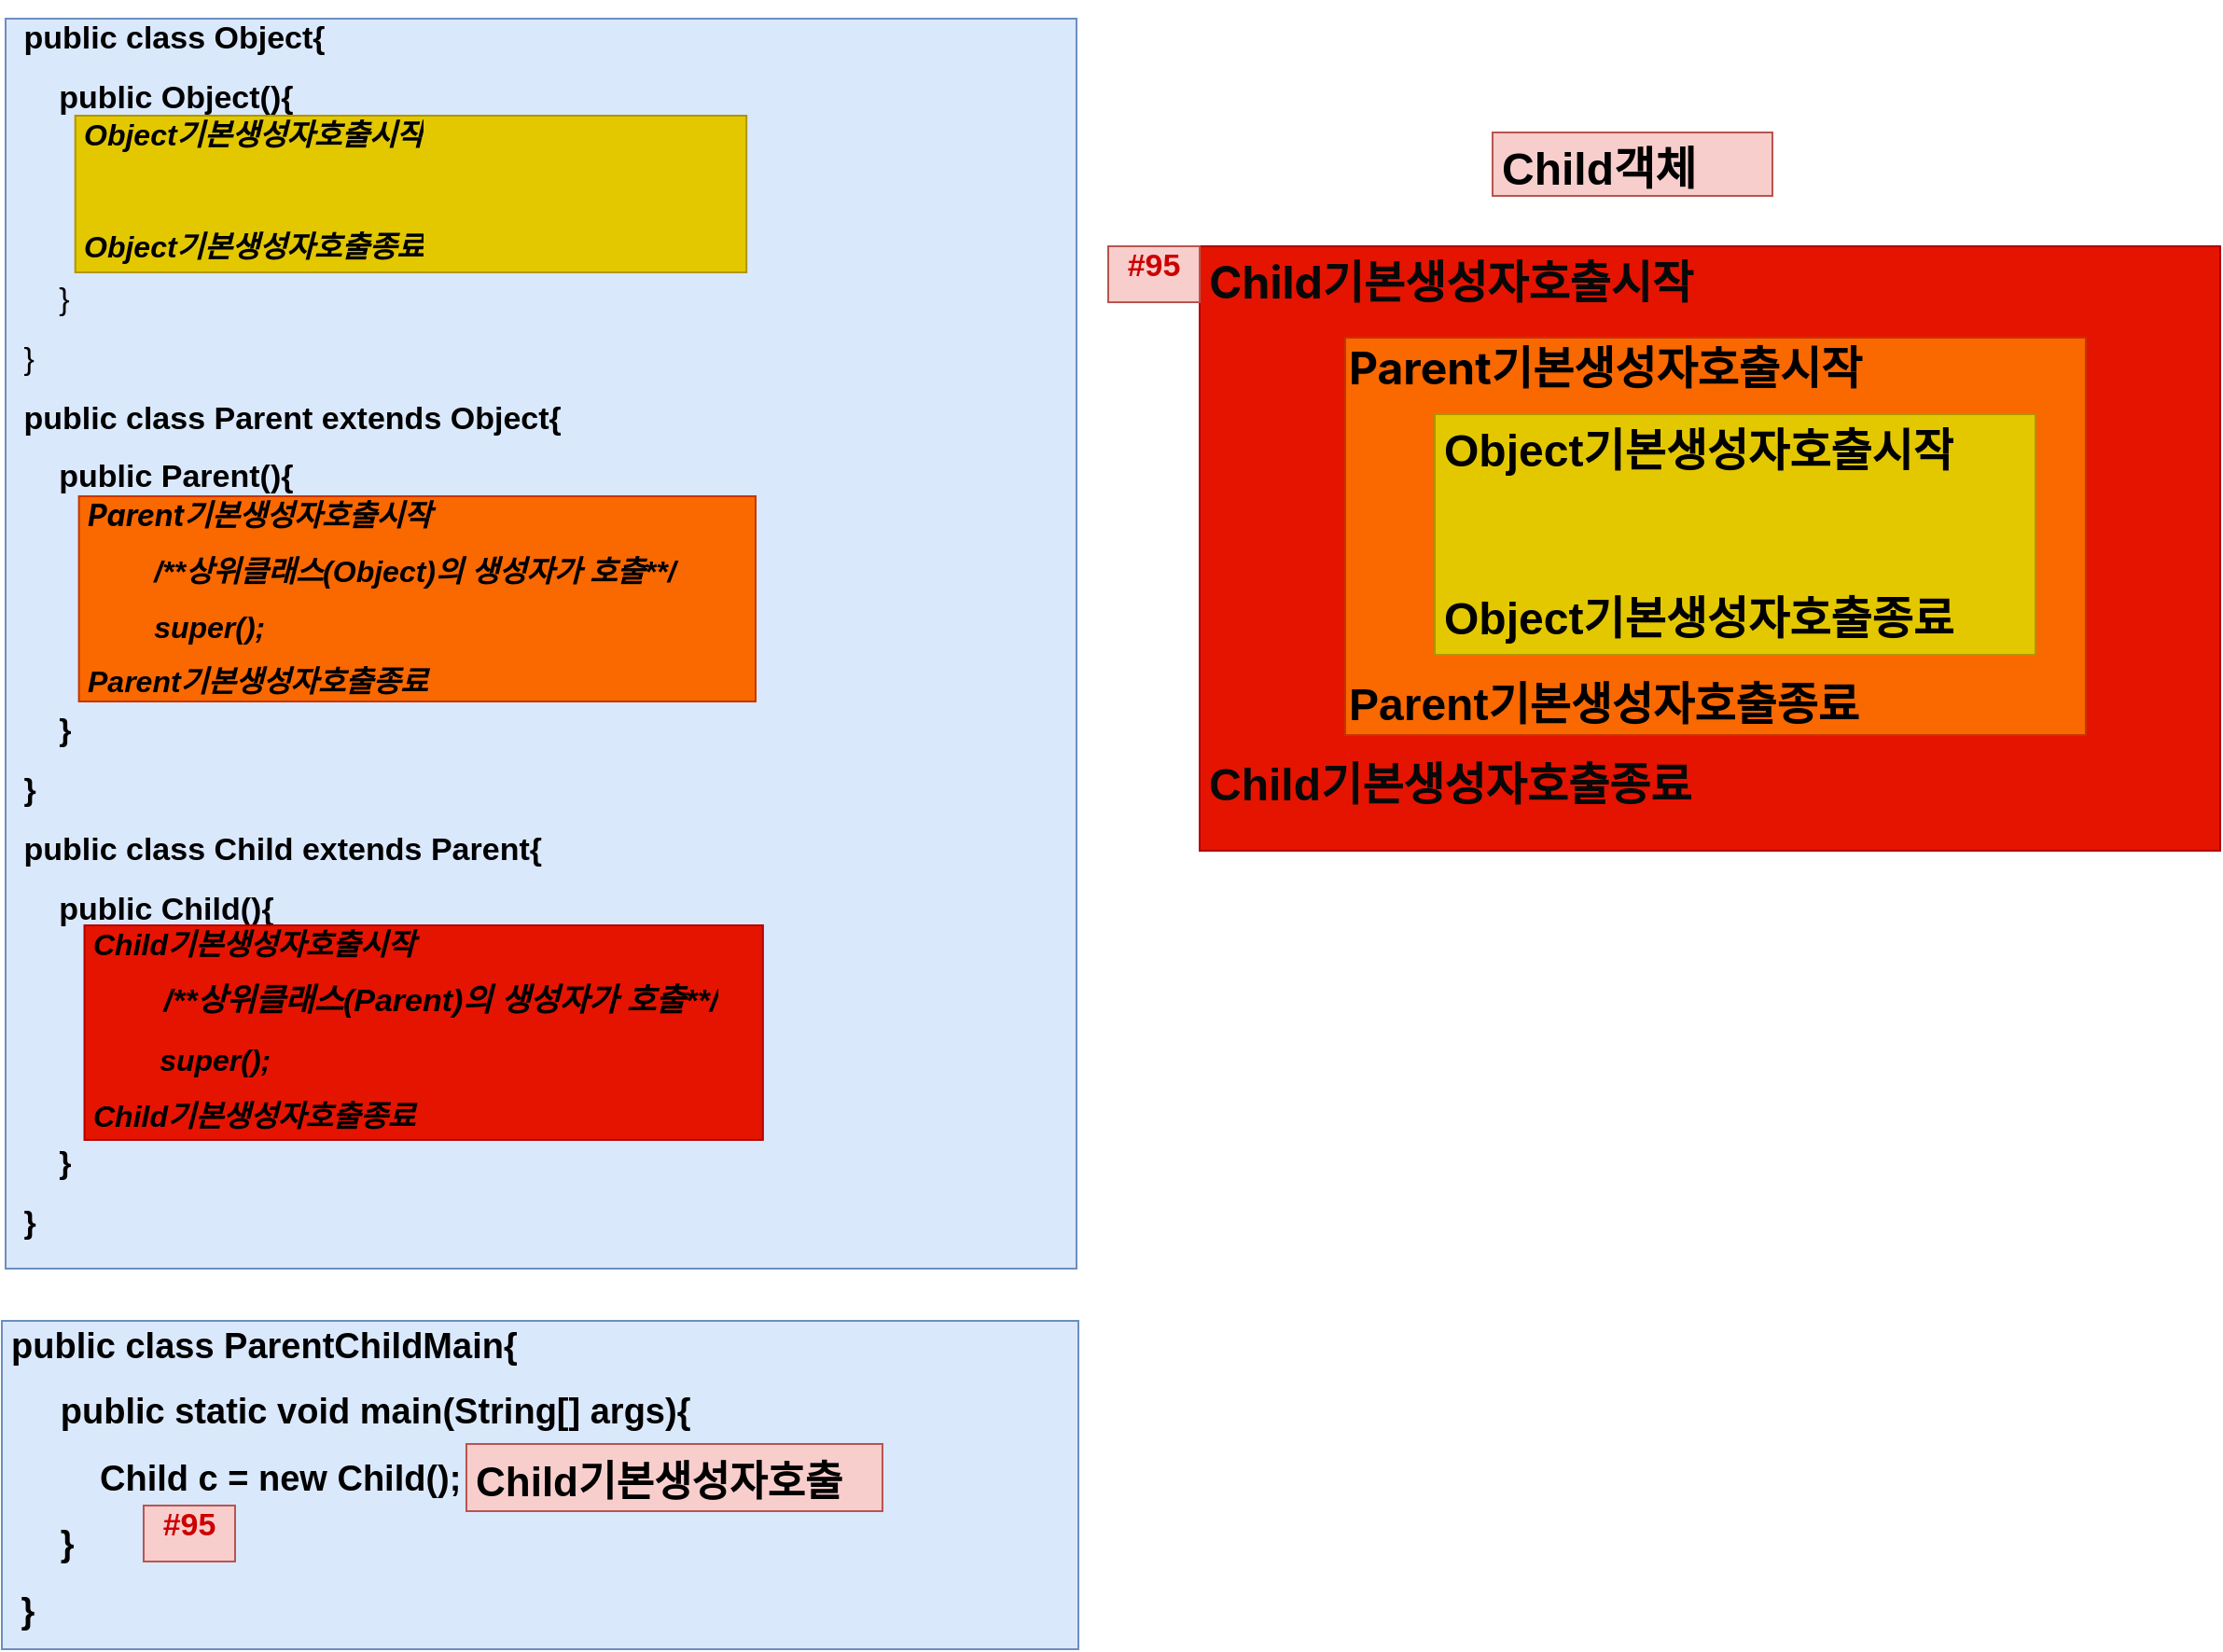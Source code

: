 <mxfile version="22.1.11" type="device">
  <diagram name="페이지-1" id="yvfdO8lfZHxjalDoZfbR">
    <mxGraphModel dx="1834" dy="1938" grid="0" gridSize="10" guides="1" tooltips="1" connect="1" arrows="1" fold="1" page="0" pageScale="1" pageWidth="827" pageHeight="1169" math="0" shadow="0">
      <root>
        <mxCell id="0" />
        <mxCell id="1" parent="0" />
        <mxCell id="zY5DxXfeIwydcZwarmQJ-19" value="&lt;h1 style=&quot;border-color: var(--border-color); font-size: 19px;&quot;&gt;&lt;font style=&quot;border-color: var(--border-color); font-size: 19px;&quot;&gt;public class ParentChildMain{&lt;br style=&quot;border-color: var(--border-color); font-size: 19px;&quot;&gt;&lt;/font&gt;&lt;/h1&gt;&lt;h1 style=&quot;border-color: var(--border-color); font-size: 19px;&quot;&gt;&lt;font style=&quot;border-color: var(--border-color); font-size: 19px;&quot;&gt;&amp;nbsp;&amp;nbsp;&amp;nbsp;&amp;nbsp;&amp;nbsp;public static void main(String[] args){&lt;/font&gt;&lt;/h1&gt;&lt;h1 style=&quot;border-color: var(--border-color); font-size: 19px;&quot;&gt;&lt;font style=&quot;border-color: var(--border-color); font-size: 19px;&quot;&gt;&amp;nbsp;&amp;nbsp;&amp;nbsp;&amp;nbsp;&amp;nbsp;&amp;nbsp;&amp;nbsp;&amp;nbsp;&amp;nbsp;Child c = new Child();&lt;/font&gt;&lt;/h1&gt;&lt;h1 style=&quot;border-color: var(--border-color); font-size: 19px;&quot;&gt;&lt;font style=&quot;border-color: var(--border-color); font-size: 19px;&quot;&gt;&amp;nbsp;&amp;nbsp;&amp;nbsp;&amp;nbsp;&amp;nbsp;}&lt;/font&gt;&lt;/h1&gt;&lt;h1 style=&quot;border-color: var(--border-color); font-size: 19px;&quot;&gt;&lt;font style=&quot;border-color: var(--border-color); font-size: 19px;&quot;&gt;&amp;nbsp;}&lt;/font&gt;&lt;/h1&gt;&lt;h1 style=&quot;font-size: 19px;&quot;&gt;&lt;div style=&quot;border-color: var(--border-color); font-size: 19px;&quot;&gt;&lt;br style=&quot;border-color: var(--border-color); font-weight: 400; font-size: 19px;&quot;&gt;&lt;/div&gt;&lt;/h1&gt;" style="text;html=1;strokeColor=#6c8ebf;fillColor=#dae8fc;spacing=5;spacingTop=-20;whiteSpace=wrap;overflow=hidden;rounded=0;fontSize=19;fontFamily=Helvetica;" vertex="1" parent="1">
          <mxGeometry x="-221" y="-320" width="577" height="176" as="geometry" />
        </mxCell>
        <mxCell id="zY5DxXfeIwydcZwarmQJ-20" value="" style="group" vertex="1" connectable="0" parent="1">
          <mxGeometry x="421" y="-896" width="547" height="324" as="geometry" />
        </mxCell>
        <mxCell id="zY5DxXfeIwydcZwarmQJ-2" value="&lt;h1 style=&quot;font-size: 24px;&quot;&gt;&lt;span style=&quot;background-color: initial; font-family: -apple-system, BlinkMacSystemFont, &amp;quot;Segoe UI&amp;quot;, &amp;quot;Noto Sans&amp;quot;, Helvetica, Arial, sans-serif, &amp;quot;Apple Color Emoji&amp;quot;, &amp;quot;Segoe UI Emoji&amp;quot;;&quot;&gt;Child기본생성자호출시작&lt;/span&gt;&lt;br&gt;&lt;/h1&gt;&lt;blockquote style=&quot;margin: 0 0 0 40px; border: none; padding: 0px;&quot;&gt;&lt;blockquote style=&quot;margin: 0 0 0 40px; border: none; padding: 0px;&quot;&gt;&lt;h1 style=&quot;font-size: 24px;&quot;&gt;&lt;p style=&quot;background-color: initial; font-family: -apple-system, BlinkMacSystemFont, &amp;quot;Segoe UI&amp;quot;, &amp;quot;Noto Sans&amp;quot;, Helvetica, Arial, sans-serif, &amp;quot;Apple Color Emoji&amp;quot;, &amp;quot;Segoe UI Emoji&amp;quot;; box-sizing: border-box; margin-top: 16px; margin-bottom: 16px; font-size: 24px; display: inline !important;&quot; dir=&quot;auto&quot;&gt;Parent기본생성자호출시작&lt;/p&gt;&lt;/h1&gt;&lt;/blockquote&gt;&lt;blockquote style=&quot;margin: 0 0 0 40px; border: none; padding: 0px;&quot;&gt;&lt;blockquote style=&quot;margin: 0 0 0 40px; border: none; padding: 0px;&quot;&gt;&lt;blockquote style=&quot;margin: 0 0 0 40px; border: none; padding: 0px;&quot;&gt;&lt;h1 style=&quot;font-size: 24px;&quot;&gt;&lt;span style=&quot;font-size: 24px;&quot;&gt;Object기본생성자호출시작&lt;/span&gt;&lt;/h1&gt;&lt;/blockquote&gt;&lt;/blockquote&gt;&lt;/blockquote&gt;&lt;blockquote style=&quot;margin: 0 0 0 40px; border: none; padding: 0px;&quot;&gt;&lt;blockquote style=&quot;margin: 0 0 0 40px; border: none; padding: 0px;&quot;&gt;&lt;blockquote style=&quot;margin: 0 0 0 40px; border: none; padding: 0px;&quot;&gt;&lt;h1 style=&quot;font-size: 24px;&quot;&gt;&lt;span style=&quot;font-size: 24px;&quot;&gt;&amp;nbsp; &amp;nbsp;&lt;/span&gt;&lt;/h1&gt;&lt;/blockquote&gt;&lt;/blockquote&gt;&lt;/blockquote&gt;&lt;blockquote style=&quot;margin: 0 0 0 40px; border: none; padding: 0px;&quot;&gt;&lt;blockquote style=&quot;margin: 0 0 0 40px; border: none; padding: 0px;&quot;&gt;&lt;blockquote style=&quot;margin: 0 0 0 40px; border: none; padding: 0px;&quot;&gt;&lt;h1 style=&quot;font-size: 24px;&quot;&gt;&lt;span style=&quot;font-size: 24px;&quot;&gt;Object기본생성자호출종료&lt;/span&gt;&lt;/h1&gt;&lt;/blockquote&gt;&lt;/blockquote&gt;&lt;/blockquote&gt;&lt;blockquote style=&quot;margin: 0 0 0 40px; border: none; padding: 0px;&quot;&gt;&lt;h1 style=&quot;font-size: 24px;&quot;&gt;&lt;span style=&quot;font-size: 24px;&quot;&gt;Parent기본생성자호출종료&lt;/span&gt;&lt;/h1&gt;&lt;/blockquote&gt;&lt;/blockquote&gt;&lt;h1 style=&quot;font-size: 24px;&quot;&gt;Child기본생성자호출종료&lt;br style=&quot;font-size: 24px;&quot;&gt;&lt;/h1&gt;" style="text;html=1;strokeColor=#B20000;fillColor=#e51400;spacing=5;spacingTop=-20;whiteSpace=wrap;overflow=hidden;rounded=0;fontSize=24;fontStyle=1;align=left;fontColor=#080808;" vertex="1" parent="zY5DxXfeIwydcZwarmQJ-20">
          <mxGeometry width="547" height="324" as="geometry" />
        </mxCell>
        <mxCell id="zY5DxXfeIwydcZwarmQJ-3" value="&lt;h1 style=&quot;border-color: var(--border-color); font-size: 24px;&quot;&gt;&lt;p style=&quot;border-color: var(--border-color); background-color: initial; font-family: -apple-system, BlinkMacSystemFont, &amp;quot;Segoe UI&amp;quot;, &amp;quot;Noto Sans&amp;quot;, Helvetica, Arial, sans-serif, &amp;quot;Apple Color Emoji&amp;quot;, &amp;quot;Segoe UI Emoji&amp;quot;; box-sizing: border-box; margin-top: 16px; margin-bottom: 16px; display: inline !important;&quot; dir=&quot;auto&quot;&gt;Parent기본생성자호출시작&lt;/p&gt;&lt;/h1&gt;&lt;h1 style=&quot;border-color: var(--border-color); font-size: 24px;&quot;&gt;&lt;span style=&quot;white-space: pre;&quot;&gt;&#x9;&lt;/span&gt;Object기본생성자호출시작&lt;/h1&gt;&lt;h1 style=&quot;border-color: var(--border-color); font-size: 24px;&quot;&gt;&lt;span style=&quot;border-color: var(--border-color);&quot;&gt;&amp;nbsp; &amp;nbsp;&lt;span style=&quot;white-space: pre;&quot;&gt;&#x9;&lt;/span&gt;&lt;/span&gt;&lt;/h1&gt;&lt;h1 style=&quot;border-color: var(--border-color); font-size: 24px;&quot;&gt;&lt;span style=&quot;border-color: var(--border-color);&quot;&gt;&lt;span style=&quot;white-space: pre;&quot;&gt;&#x9;&lt;/span&gt;Object기본생성자호출종료&lt;/span&gt;&lt;/h1&gt;&lt;h1 style=&quot;border-color: var(--border-color); font-size: 24px;&quot;&gt;&lt;span style=&quot;border-color: var(--border-color);&quot;&gt;Parent기본생성자호출종료&lt;/span&gt;&lt;/h1&gt;" style="rounded=0;whiteSpace=wrap;html=1;fillColor=#fa6800;strokeColor=#C73500;align=left;fontColor=#000000;" vertex="1" parent="zY5DxXfeIwydcZwarmQJ-20">
          <mxGeometry x="78" y="49" width="397" height="213" as="geometry" />
        </mxCell>
        <mxCell id="zY5DxXfeIwydcZwarmQJ-5" value="&lt;h1 style=&quot;border-color: var(--border-color); font-size: 24px;&quot;&gt;&lt;span style=&quot;background-color: initial;&quot;&gt;Object기본생성자호출시작&lt;/span&gt;&lt;br&gt;&lt;/h1&gt;&lt;h1&gt;&lt;blockquote style=&quot;border: none; margin: 0px 0px 0px 40px; padding: 0px;&quot;&gt;&lt;blockquote style=&quot;border: none; margin: 0px 0px 0px 40px; padding: 0px;&quot;&gt;&lt;blockquote style=&quot;border: none; margin: 0px 0px 0px 40px; padding: 0px;&quot;&gt;&lt;/blockquote&gt;&lt;/blockquote&gt;&lt;/blockquote&gt;&lt;/h1&gt;&lt;h1 style=&quot;border-color: var(--border-color); font-size: 24px;&quot;&gt;&amp;nbsp; &amp;nbsp;&lt;/h1&gt;&lt;h1&gt;&lt;blockquote style=&quot;border: none; margin: 0px 0px 0px 40px; padding: 0px;&quot;&gt;&lt;blockquote style=&quot;border: none; margin: 0px 0px 0px 40px; padding: 0px;&quot;&gt;&lt;blockquote style=&quot;border: none; margin: 0px 0px 0px 40px; padding: 0px;&quot;&gt;&lt;/blockquote&gt;&lt;/blockquote&gt;&lt;/blockquote&gt;&lt;/h1&gt;&lt;h1 style=&quot;border-color: var(--border-color); font-size: 24px;&quot;&gt;&lt;span style=&quot;border-color: var(--border-color);&quot;&gt;Object기본생성자호출종료&lt;/span&gt;&lt;/h1&gt;&lt;h1&gt;&lt;blockquote style=&quot;border: none; margin: 0px 0px 0px 40px; padding: 0px;&quot;&gt;&lt;blockquote style=&quot;border: none; margin: 0px 0px 0px 40px; padding: 0px;&quot;&gt;&lt;blockquote style=&quot;border: none; margin: 0px 0px 0px 40px; padding: 0px;&quot;&gt;&lt;/blockquote&gt;&lt;/blockquote&gt;&lt;/blockquote&gt;&lt;blockquote style=&quot;border: none; margin: 0px 0px 0px 40px; padding: 0px;&quot;&gt;&lt;/blockquote&gt;&lt;/h1&gt;&lt;h1 style=&quot;border-color: var(--border-color); font-size: 24px;&quot;&gt;&lt;br&gt;&lt;/h1&gt;" style="text;html=1;strokeColor=#B09500;fillColor=#e3c800;spacing=5;spacingTop=-20;whiteSpace=wrap;overflow=hidden;rounded=0;fontSize=12;fontFamily=Helvetica;fontStyle=1;fontColor=#000000;" vertex="1" parent="zY5DxXfeIwydcZwarmQJ-20">
          <mxGeometry x="126" y="90" width="322" height="129" as="geometry" />
        </mxCell>
        <mxCell id="zY5DxXfeIwydcZwarmQJ-21" value="" style="group" vertex="1" connectable="0" parent="1">
          <mxGeometry x="-219" y="-1018" width="574" height="670" as="geometry" />
        </mxCell>
        <mxCell id="zY5DxXfeIwydcZwarmQJ-1" value="&lt;h1 style=&quot;font-size: 17px;&quot;&gt;&lt;font style=&quot;font-size: 17px;&quot;&gt;&amp;nbsp;public class Object{&lt;/font&gt;&lt;/h1&gt;&lt;h1 style=&quot;font-size: 17px;&quot;&gt;&lt;font style=&quot;font-size: 17px;&quot;&gt;&amp;nbsp;&amp;nbsp;&amp;nbsp;&amp;nbsp;&amp;nbsp;public Object(){&lt;/font&gt;&lt;/h1&gt;&lt;div style=&quot;font-size: 18px;&quot;&gt;&lt;span style=&quot;background-color: initial;&quot;&gt;&lt;span style=&quot;font-size: 17px; white-space: pre;&quot;&gt;&amp;nbsp;     &lt;/span&gt;&lt;/span&gt;&lt;/div&gt;&lt;div style=&quot;font-size: 18px;&quot;&gt;&lt;span style=&quot;background-color: initial;&quot;&gt;&lt;span style=&quot;font-size: 17px; white-space: pre;&quot;&gt;&lt;br&gt;&lt;/span&gt;&lt;/span&gt;&lt;/div&gt;&lt;div style=&quot;font-size: 18px;&quot;&gt;&lt;span style=&quot;background-color: initial;&quot;&gt;&lt;span style=&quot;font-size: 17px; white-space: pre;&quot;&gt;&lt;br&gt;&lt;/span&gt;&lt;/span&gt;&lt;/div&gt;&lt;h1 style=&quot;border-color: var(--border-color); font-size: 17px;&quot;&gt;&lt;blockquote style=&quot;border: none; margin: 0px 0px 0px 40px; padding: 0px;&quot;&gt;&lt;blockquote style=&quot;border: none; margin: 0px 0px 0px 40px; padding: 0px;&quot;&gt;&lt;blockquote style=&quot;border: none; margin: 0px 0px 0px 40px; padding: 0px;&quot;&gt;&lt;/blockquote&gt;&lt;/blockquote&gt;&lt;/blockquote&gt;&lt;blockquote style=&quot;border: none; margin: 0px 0px 0px 40px; padding: 0px;&quot;&gt;&lt;/blockquote&gt;&lt;/h1&gt;&lt;h1 style=&quot;border-color: var(--border-color); font-size: 17px;&quot;&gt;&lt;span style=&quot;background-color: initial; font-weight: normal;&quot;&gt;&amp;nbsp; &amp;nbsp; &amp;nbsp;}&lt;/span&gt;&lt;span style=&quot;background-color: initial; font-weight: normal;&quot;&gt;&amp;nbsp; &amp;nbsp;&amp;nbsp;&lt;/span&gt;&lt;br&gt;&lt;/h1&gt;&lt;h1 style=&quot;font-size: 17px;&quot;&gt;&lt;font style=&quot;font-size: 17px;&quot;&gt;&lt;span style=&quot;background-color: initial; font-weight: normal;&quot;&gt;&amp;nbsp;}&lt;/span&gt;&lt;br&gt;&lt;/font&gt;&lt;/h1&gt;&lt;h1 style=&quot;font-size: 17px;&quot;&gt;&lt;font style=&quot;font-size: 17px;&quot;&gt;&amp;nbsp;public class Parent extends Object{&lt;/font&gt;&lt;/h1&gt;&lt;h1 style=&quot;font-size: 17px;&quot;&gt;&lt;font style=&quot;font-size: 17px;&quot;&gt;&amp;nbsp;&amp;nbsp;&amp;nbsp;&amp;nbsp;&amp;nbsp;public Parent(){&lt;/font&gt;&lt;/h1&gt;&lt;div&gt;&lt;font style=&quot;font-size: 17px;&quot;&gt;&lt;br&gt;&lt;/font&gt;&lt;/div&gt;&lt;div&gt;&lt;font style=&quot;font-size: 17px;&quot;&gt;&lt;br&gt;&lt;/font&gt;&lt;/div&gt;&lt;div&gt;&lt;font style=&quot;font-size: 17px;&quot;&gt;&lt;br&gt;&lt;/font&gt;&lt;/div&gt;&lt;h1 style=&quot;font-size: 17px;&quot;&gt;&lt;font style=&quot;font-size: 17px;&quot;&gt;&amp;nbsp; &amp;nbsp; &amp;nbsp; &amp;nbsp; &amp;nbsp;&lt;/font&gt;&lt;/h1&gt;&lt;h1 style=&quot;font-size: 17px;&quot;&gt;&lt;font style=&quot;font-size: 17px;&quot;&gt;&amp;nbsp;&amp;nbsp;&amp;nbsp;&amp;nbsp;&amp;nbsp;}&lt;/font&gt;&lt;/h1&gt;&lt;h1 style=&quot;font-size: 17px;&quot;&gt;&lt;font style=&quot;font-size: 17px;&quot;&gt;&amp;nbsp;}&lt;/font&gt;&lt;/h1&gt;&lt;h1 style=&quot;font-size: 17px;&quot;&gt;&lt;font style=&quot;font-size: 17px;&quot;&gt;&amp;nbsp;public class Child extends Parent{&lt;/font&gt;&lt;/h1&gt;&lt;h1 style=&quot;font-size: 17px;&quot;&gt;&lt;font style=&quot;font-size: 17px;&quot;&gt;&amp;nbsp;&amp;nbsp;&amp;nbsp;&amp;nbsp;&amp;nbsp;public Child(){&lt;/font&gt;&lt;/h1&gt;&lt;h1 style=&quot;font-size: 17px;&quot;&gt;&lt;font style=&quot;font-size: 17px;&quot;&gt;&amp;nbsp; &amp;nbsp; &amp;nbsp; &amp;nbsp; &amp;nbsp;&lt;/font&gt;&lt;/h1&gt;&lt;div&gt;&lt;font style=&quot;font-size: 17px;&quot;&gt;&lt;br&gt;&lt;/font&gt;&lt;/div&gt;&lt;div&gt;&lt;font style=&quot;font-size: 17px;&quot;&gt;&lt;br&gt;&lt;/font&gt;&lt;/div&gt;&lt;div&gt;&lt;font style=&quot;font-size: 17px;&quot;&gt;&lt;br&gt;&lt;/font&gt;&lt;/div&gt;&lt;h1 style=&quot;font-size: 17px;&quot;&gt;&lt;font style=&quot;font-size: 17px;&quot;&gt;&amp;nbsp;&amp;nbsp;&amp;nbsp;&amp;nbsp;&amp;nbsp;}&lt;/font&gt;&lt;/h1&gt;&lt;h1 style=&quot;font-size: 17px;&quot;&gt;&lt;font style=&quot;font-size: 17px;&quot;&gt;&amp;nbsp;}&lt;/font&gt;&lt;/h1&gt;&lt;h1 style=&quot;font-size: 17px;&quot;&gt;&lt;span style=&quot;background-color: initial; font-weight: normal;&quot;&gt;&lt;font style=&quot;font-size: 17px;&quot;&gt;&lt;br&gt;&lt;/font&gt;&lt;/span&gt;&lt;/h1&gt;&lt;h1 style=&quot;font-size: 17px;&quot;&gt;&lt;font style=&quot;font-size: 17px;&quot;&gt;&lt;span style=&quot;background-color: initial; font-weight: normal;&quot;&gt;&amp;nbsp;&lt;/span&gt;&lt;/font&gt;&lt;/h1&gt;" style="text;html=1;strokeColor=#6c8ebf;fillColor=#dae8fc;spacing=5;spacingTop=-20;whiteSpace=wrap;overflow=hidden;rounded=0;fontSize=15;fontStyle=0;movable=1;resizable=1;rotatable=1;deletable=1;editable=1;locked=0;connectable=1;" vertex="1" parent="zY5DxXfeIwydcZwarmQJ-21">
          <mxGeometry width="574" height="670" as="geometry" />
        </mxCell>
        <mxCell id="zY5DxXfeIwydcZwarmQJ-15" value="&lt;h1 style=&quot;border-color: var(--border-color); font-size: 16px;&quot;&gt;&lt;i&gt;&lt;span style=&quot;background-color: initial; font-size: 16px;&quot;&gt;Object기본생성자호출시작&lt;/span&gt;&lt;br style=&quot;font-size: 16px;&quot;&gt;&lt;/i&gt;&lt;/h1&gt;&lt;h1 style=&quot;font-size: 16px;&quot;&gt;&lt;blockquote style=&quot;border: none; margin: 0px 0px 0px 40px; padding: 0px; font-size: 16px;&quot;&gt;&lt;blockquote style=&quot;border: none; margin: 0px 0px 0px 40px; padding: 0px; font-size: 16px;&quot;&gt;&lt;blockquote style=&quot;border: none; margin: 0px 0px 0px 40px; padding: 0px; font-size: 16px;&quot;&gt;&lt;/blockquote&gt;&lt;/blockquote&gt;&lt;/blockquote&gt;&lt;/h1&gt;&lt;h1 style=&quot;border-color: var(--border-color); font-size: 16px;&quot;&gt;&lt;i&gt;&amp;nbsp; &amp;nbsp;&lt;/i&gt;&lt;/h1&gt;&lt;h1 style=&quot;font-size: 16px;&quot;&gt;&lt;blockquote style=&quot;border: none; margin: 0px 0px 0px 40px; padding: 0px; font-size: 16px;&quot;&gt;&lt;blockquote style=&quot;border: none; margin: 0px 0px 0px 40px; padding: 0px; font-size: 16px;&quot;&gt;&lt;blockquote style=&quot;border: none; margin: 0px 0px 0px 40px; padding: 0px; font-size: 16px;&quot;&gt;&lt;/blockquote&gt;&lt;/blockquote&gt;&lt;/blockquote&gt;&lt;/h1&gt;&lt;h1 style=&quot;border-color: var(--border-color); font-size: 16px;&quot;&gt;&lt;span style=&quot;border-color: var(--border-color); font-size: 16px;&quot;&gt;&lt;i&gt;Object기본생성자호출종료&lt;/i&gt;&lt;/span&gt;&lt;/h1&gt;&lt;h1 style=&quot;font-size: 16px;&quot;&gt;&lt;blockquote style=&quot;border: none; margin: 0px 0px 0px 40px; padding: 0px; font-size: 16px;&quot;&gt;&lt;blockquote style=&quot;border: none; margin: 0px 0px 0px 40px; padding: 0px; font-size: 16px;&quot;&gt;&lt;blockquote style=&quot;border: none; margin: 0px 0px 0px 40px; padding: 0px; font-size: 16px;&quot;&gt;&lt;/blockquote&gt;&lt;/blockquote&gt;&lt;/blockquote&gt;&lt;blockquote style=&quot;border: none; margin: 0px 0px 0px 40px; padding: 0px; font-size: 16px;&quot;&gt;&lt;/blockquote&gt;&lt;/h1&gt;&lt;h1 style=&quot;border-color: var(--border-color); font-size: 16px;&quot;&gt;&lt;br style=&quot;font-size: 16px;&quot;&gt;&lt;/h1&gt;" style="text;html=1;strokeColor=#B09500;fillColor=#e3c800;spacing=5;spacingTop=-20;whiteSpace=wrap;overflow=hidden;rounded=0;fontSize=16;fontFamily=Helvetica;fontStyle=1;fontColor=#000000;" vertex="1" parent="zY5DxXfeIwydcZwarmQJ-21">
          <mxGeometry x="37.349" y="52" width="359.733" height="84" as="geometry" />
        </mxCell>
        <mxCell id="zY5DxXfeIwydcZwarmQJ-17" value="&lt;h1 style=&quot;border-color: var(--border-color); font-size: 16px;&quot;&gt;&lt;p style=&quot;border-color: var(--border-color); background-color: initial; font-family: -apple-system, BlinkMacSystemFont, &amp;quot;Segoe UI&amp;quot;, &amp;quot;Noto Sans&amp;quot;, Helvetica, Arial, sans-serif, &amp;quot;Apple Color Emoji&amp;quot;, &amp;quot;Segoe UI Emoji&amp;quot;; box-sizing: border-box; margin-top: 16px; margin-bottom: 16px; font-size: 16px; display: inline !important;&quot; dir=&quot;auto&quot;&gt;&lt;i&gt;Parent기본생성자호출시작&lt;/i&gt;&lt;/p&gt;&lt;/h1&gt;&lt;h1 style=&quot;border-color: var(--border-color); font-size: 16px;&quot;&gt;&lt;i&gt;&lt;span style=&quot;white-space: pre;&quot;&gt;&#x9;&lt;/span&gt;/**상위클래스(Object)의 생성자가 호출**/&amp;nbsp; &amp;nbsp;&amp;nbsp;&lt;/i&gt;&lt;/h1&gt;&lt;h1 style=&quot;border-color: var(--border-color); font-size: 16px;&quot;&gt;&lt;span style=&quot;font-size: 16px;&quot;&gt;&lt;i&gt;&lt;span style=&quot;white-space: pre;&quot;&gt;&#x9;&lt;/span&gt;super();&lt;/i&gt;&lt;/span&gt;&lt;/h1&gt;&lt;h1 style=&quot;border-color: var(--border-color); font-size: 16px;&quot;&gt;&lt;span style=&quot;border-color: var(--border-color); font-size: 16px;&quot;&gt;&lt;i&gt;Parent기본생성자호출종료&lt;/i&gt;&lt;/span&gt;&lt;/h1&gt;" style="text;html=1;strokeColor=#C73500;fillColor=#fa6800;spacing=5;spacingTop=-20;whiteSpace=wrap;overflow=hidden;rounded=0;fontSize=16;fontFamily=Helvetica;fontStyle=1;fontColor=#000000;" vertex="1" parent="zY5DxXfeIwydcZwarmQJ-21">
          <mxGeometry x="39.315" y="256" width="362.682" height="110" as="geometry" />
        </mxCell>
        <mxCell id="zY5DxXfeIwydcZwarmQJ-18" value="&lt;h1 style=&quot;border-color: var(--border-color); font-size: 16px;&quot;&gt;&lt;font color=&quot;#000000&quot;&gt;&lt;i&gt;Child기본생성자호출시작&lt;br style=&quot;border-color: var(--border-color); font-size: 16px;&quot;&gt;&lt;/i&gt;&lt;/font&gt;&lt;/h1&gt;&lt;h1 style=&quot;border-color: var(--border-color); font-size: 17px;&quot;&gt;&lt;font color=&quot;#000000&quot; style=&quot;border-color: var(--border-color);&quot;&gt;&lt;i&gt;&lt;span style=&quot;white-space: pre;&quot;&gt;&#x9;&lt;/span&gt;/**상위클래스(Parent)의 생성자가 호출**/&lt;/i&gt;&lt;/font&gt;&lt;/h1&gt;&lt;div&gt;&lt;font color=&quot;#000000&quot; style=&quot;border-color: var(--border-color);&quot;&gt;&lt;i&gt;&lt;span style=&quot;white-space: pre;&quot;&gt;&#x9;&lt;/span&gt;super();&lt;br&gt;&lt;/i&gt;&lt;/font&gt;&lt;/div&gt;&lt;h1 style=&quot;border-color: var(--border-color); font-size: 16px;&quot;&gt;&lt;blockquote style=&quot;border: none; font-size: 16px; margin: 0px 0px 0px 40px; padding: 0px;&quot;&gt;&lt;blockquote style=&quot;border: none; margin: 0px 0px 0px 40px; padding: 0px; font-size: 16px;&quot;&gt;&lt;/blockquote&gt;&lt;/blockquote&gt;&lt;/h1&gt;&lt;h1 style=&quot;border-color: var(--border-color); font-size: 16px;&quot;&gt;&lt;font color=&quot;#000000&quot;&gt;&lt;i&gt;Child기본생성자호출종료&lt;/i&gt;&lt;/font&gt;&lt;/h1&gt;" style="text;html=1;strokeColor=#B20000;fillColor=#e51400;spacing=5;spacingTop=-20;whiteSpace=wrap;overflow=hidden;rounded=0;fontSize=16;fontFamily=Helvetica;fontStyle=1;fontColor=#ffffff;" vertex="1" parent="zY5DxXfeIwydcZwarmQJ-21">
          <mxGeometry x="42.264" y="486" width="363.664" height="115" as="geometry" />
        </mxCell>
        <mxCell id="zY5DxXfeIwydcZwarmQJ-22" value="&lt;h1&gt;Child객체&lt;/h1&gt;" style="text;html=1;strokeColor=#b85450;fillColor=#f8cecc;spacing=5;spacingTop=-20;whiteSpace=wrap;overflow=hidden;rounded=0;fontSize=12;fontFamily=Helvetica;" vertex="1" parent="1">
          <mxGeometry x="578" y="-957" width="150" height="34" as="geometry" />
        </mxCell>
        <mxCell id="zY5DxXfeIwydcZwarmQJ-23" value="&lt;h1&gt;&lt;font style=&quot;font-size: 22px;&quot;&gt;Child기본생성자호출&lt;/font&gt;&lt;/h1&gt;" style="text;html=1;strokeColor=#b85450;fillColor=#f8cecc;spacing=5;spacingTop=-20;whiteSpace=wrap;overflow=hidden;rounded=0;fontSize=12;fontFamily=Helvetica;" vertex="1" parent="1">
          <mxGeometry x="28" y="-254" width="223" height="36" as="geometry" />
        </mxCell>
        <mxCell id="zY5DxXfeIwydcZwarmQJ-24" value="&lt;h1 style=&quot;font-size: 17px;&quot;&gt;#95&lt;/h1&gt;" style="text;html=1;strokeColor=#b85450;fillColor=#f8cecc;spacing=5;spacingTop=-20;whiteSpace=wrap;overflow=hidden;rounded=0;fontSize=17;fontFamily=Helvetica;fontColor=#CC0000;align=center;" vertex="1" parent="1">
          <mxGeometry x="372" y="-896" width="49" height="30" as="geometry" />
        </mxCell>
        <mxCell id="zY5DxXfeIwydcZwarmQJ-25" value="&lt;h1 style=&quot;font-size: 17px;&quot;&gt;#95&lt;/h1&gt;" style="text;html=1;strokeColor=#b85450;fillColor=#f8cecc;spacing=5;spacingTop=-20;whiteSpace=wrap;overflow=hidden;rounded=0;fontSize=17;fontFamily=Helvetica;fontColor=#CC0000;align=center;" vertex="1" parent="1">
          <mxGeometry x="-145" y="-221" width="49" height="30" as="geometry" />
        </mxCell>
      </root>
    </mxGraphModel>
  </diagram>
</mxfile>
